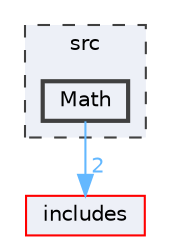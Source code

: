 digraph "Math"
{
 // LATEX_PDF_SIZE
  bgcolor="transparent";
  edge [fontname=Helvetica,fontsize=10,labelfontname=Helvetica,labelfontsize=10];
  node [fontname=Helvetica,fontsize=10,shape=box,height=0.2,width=0.4];
  compound=true
  subgraph clusterdir_68267d1309a1af8e8297ef4c3efbcdba {
    graph [ bgcolor="#edf0f7", pencolor="grey25", label="src", fontname=Helvetica,fontsize=10 style="filled,dashed", URL="dir_68267d1309a1af8e8297ef4c3efbcdba.html",tooltip=""]
  dir_3813464283bee2267f39dcf080a84d74 [label="Math", fillcolor="#edf0f7", color="grey25", style="filled,bold", URL="dir_3813464283bee2267f39dcf080a84d74.html",tooltip=""];
  }
  dir_09e761304027c904456130627fd4dcf5 [label="includes", fillcolor="#edf0f7", color="red", style="filled", URL="dir_09e761304027c904456130627fd4dcf5.html",tooltip=""];
  dir_3813464283bee2267f39dcf080a84d74->dir_09e761304027c904456130627fd4dcf5 [headlabel="2", labeldistance=1.5 headhref="dir_000005_000002.html" color="steelblue1" fontcolor="steelblue1"];
}
